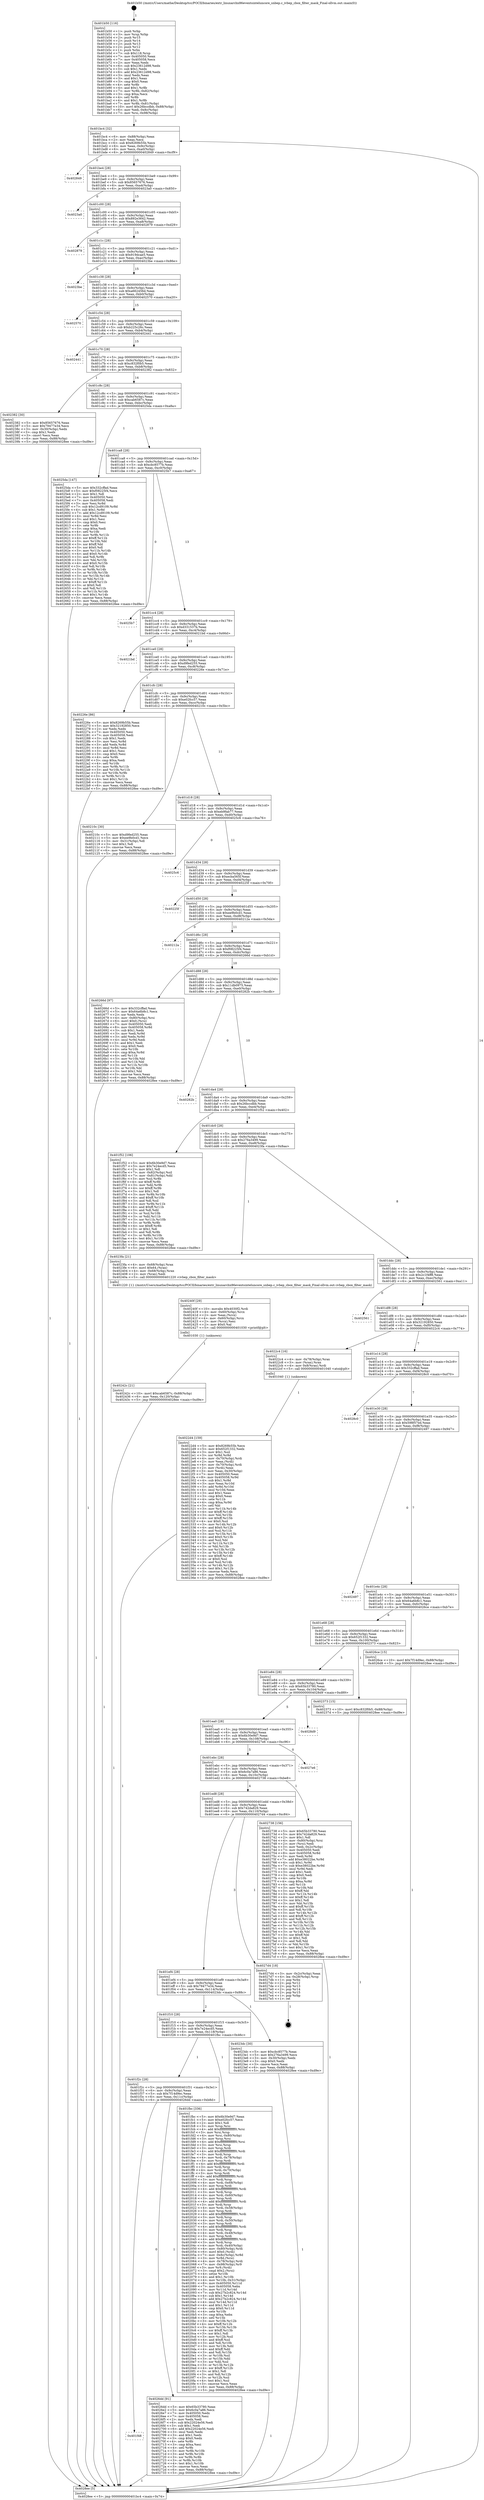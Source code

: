 digraph "0x401b50" {
  label = "0x401b50 (/mnt/c/Users/mathe/Desktop/tcc/POCII/binaries/extr_linuxarchx86eventsinteluncore_snbep.c_ivbep_cbox_filter_mask_Final-ollvm.out::main(0))"
  labelloc = "t"
  node[shape=record]

  Entry [label="",width=0.3,height=0.3,shape=circle,fillcolor=black,style=filled]
  "0x401bc4" [label="{
     0x401bc4 [32]\l
     | [instrs]\l
     &nbsp;&nbsp;0x401bc4 \<+6\>: mov -0x88(%rbp),%eax\l
     &nbsp;&nbsp;0x401bca \<+2\>: mov %eax,%ecx\l
     &nbsp;&nbsp;0x401bcc \<+6\>: sub $0x8269b55b,%ecx\l
     &nbsp;&nbsp;0x401bd2 \<+6\>: mov %eax,-0x9c(%rbp)\l
     &nbsp;&nbsp;0x401bd8 \<+6\>: mov %ecx,-0xa0(%rbp)\l
     &nbsp;&nbsp;0x401bde \<+6\>: je 0000000000402849 \<main+0xcf9\>\l
  }"]
  "0x402849" [label="{
     0x402849\l
  }", style=dashed]
  "0x401be4" [label="{
     0x401be4 [28]\l
     | [instrs]\l
     &nbsp;&nbsp;0x401be4 \<+5\>: jmp 0000000000401be9 \<main+0x99\>\l
     &nbsp;&nbsp;0x401be9 \<+6\>: mov -0x9c(%rbp),%eax\l
     &nbsp;&nbsp;0x401bef \<+5\>: sub $0x85657676,%eax\l
     &nbsp;&nbsp;0x401bf4 \<+6\>: mov %eax,-0xa4(%rbp)\l
     &nbsp;&nbsp;0x401bfa \<+6\>: je 00000000004023a0 \<main+0x850\>\l
  }"]
  Exit [label="",width=0.3,height=0.3,shape=circle,fillcolor=black,style=filled,peripheries=2]
  "0x4023a0" [label="{
     0x4023a0\l
  }", style=dashed]
  "0x401c00" [label="{
     0x401c00 [28]\l
     | [instrs]\l
     &nbsp;&nbsp;0x401c00 \<+5\>: jmp 0000000000401c05 \<main+0xb5\>\l
     &nbsp;&nbsp;0x401c05 \<+6\>: mov -0x9c(%rbp),%eax\l
     &nbsp;&nbsp;0x401c0b \<+5\>: sub $0x892e3642,%eax\l
     &nbsp;&nbsp;0x401c10 \<+6\>: mov %eax,-0xa8(%rbp)\l
     &nbsp;&nbsp;0x401c16 \<+6\>: je 0000000000402879 \<main+0xd29\>\l
  }"]
  "0x401f48" [label="{
     0x401f48\l
  }", style=dashed]
  "0x402879" [label="{
     0x402879\l
  }", style=dashed]
  "0x401c1c" [label="{
     0x401c1c [28]\l
     | [instrs]\l
     &nbsp;&nbsp;0x401c1c \<+5\>: jmp 0000000000401c21 \<main+0xd1\>\l
     &nbsp;&nbsp;0x401c21 \<+6\>: mov -0x9c(%rbp),%eax\l
     &nbsp;&nbsp;0x401c27 \<+5\>: sub $0x919dcae5,%eax\l
     &nbsp;&nbsp;0x401c2c \<+6\>: mov %eax,-0xac(%rbp)\l
     &nbsp;&nbsp;0x401c32 \<+6\>: je 00000000004023be \<main+0x86e\>\l
  }"]
  "0x4026dd" [label="{
     0x4026dd [91]\l
     | [instrs]\l
     &nbsp;&nbsp;0x4026dd \<+5\>: mov $0x65b33780,%eax\l
     &nbsp;&nbsp;0x4026e2 \<+5\>: mov $0x6c0a7a86,%ecx\l
     &nbsp;&nbsp;0x4026e7 \<+7\>: mov 0x405050,%edx\l
     &nbsp;&nbsp;0x4026ee \<+7\>: mov 0x405058,%esi\l
     &nbsp;&nbsp;0x4026f5 \<+2\>: mov %edx,%edi\l
     &nbsp;&nbsp;0x4026f7 \<+6\>: sub $0x22024e56,%edi\l
     &nbsp;&nbsp;0x4026fd \<+3\>: sub $0x1,%edi\l
     &nbsp;&nbsp;0x402700 \<+6\>: add $0x22024e56,%edi\l
     &nbsp;&nbsp;0x402706 \<+3\>: imul %edi,%edx\l
     &nbsp;&nbsp;0x402709 \<+3\>: and $0x1,%edx\l
     &nbsp;&nbsp;0x40270c \<+3\>: cmp $0x0,%edx\l
     &nbsp;&nbsp;0x40270f \<+4\>: sete %r8b\l
     &nbsp;&nbsp;0x402713 \<+3\>: cmp $0xa,%esi\l
     &nbsp;&nbsp;0x402716 \<+4\>: setl %r9b\l
     &nbsp;&nbsp;0x40271a \<+3\>: mov %r8b,%r10b\l
     &nbsp;&nbsp;0x40271d \<+3\>: and %r9b,%r10b\l
     &nbsp;&nbsp;0x402720 \<+3\>: xor %r9b,%r8b\l
     &nbsp;&nbsp;0x402723 \<+3\>: or %r8b,%r10b\l
     &nbsp;&nbsp;0x402726 \<+4\>: test $0x1,%r10b\l
     &nbsp;&nbsp;0x40272a \<+3\>: cmovne %ecx,%eax\l
     &nbsp;&nbsp;0x40272d \<+6\>: mov %eax,-0x88(%rbp)\l
     &nbsp;&nbsp;0x402733 \<+5\>: jmp 00000000004028ee \<main+0xd9e\>\l
  }"]
  "0x4023be" [label="{
     0x4023be\l
  }", style=dashed]
  "0x401c38" [label="{
     0x401c38 [28]\l
     | [instrs]\l
     &nbsp;&nbsp;0x401c38 \<+5\>: jmp 0000000000401c3d \<main+0xed\>\l
     &nbsp;&nbsp;0x401c3d \<+6\>: mov -0x9c(%rbp),%eax\l
     &nbsp;&nbsp;0x401c43 \<+5\>: sub $0xa662456d,%eax\l
     &nbsp;&nbsp;0x401c48 \<+6\>: mov %eax,-0xb0(%rbp)\l
     &nbsp;&nbsp;0x401c4e \<+6\>: je 0000000000402570 \<main+0xa20\>\l
  }"]
  "0x40242c" [label="{
     0x40242c [21]\l
     | [instrs]\l
     &nbsp;&nbsp;0x40242c \<+10\>: movl $0xcab6587c,-0x88(%rbp)\l
     &nbsp;&nbsp;0x402436 \<+6\>: mov %eax,-0x120(%rbp)\l
     &nbsp;&nbsp;0x40243c \<+5\>: jmp 00000000004028ee \<main+0xd9e\>\l
  }"]
  "0x402570" [label="{
     0x402570\l
  }", style=dashed]
  "0x401c54" [label="{
     0x401c54 [28]\l
     | [instrs]\l
     &nbsp;&nbsp;0x401c54 \<+5\>: jmp 0000000000401c59 \<main+0x109\>\l
     &nbsp;&nbsp;0x401c59 \<+6\>: mov -0x9c(%rbp),%eax\l
     &nbsp;&nbsp;0x401c5f \<+5\>: sub $0xb225c26c,%eax\l
     &nbsp;&nbsp;0x401c64 \<+6\>: mov %eax,-0xb4(%rbp)\l
     &nbsp;&nbsp;0x401c6a \<+6\>: je 0000000000402441 \<main+0x8f1\>\l
  }"]
  "0x40240f" [label="{
     0x40240f [29]\l
     | [instrs]\l
     &nbsp;&nbsp;0x40240f \<+10\>: movabs $0x4030f2,%rdi\l
     &nbsp;&nbsp;0x402419 \<+4\>: mov -0x60(%rbp),%rcx\l
     &nbsp;&nbsp;0x40241d \<+2\>: mov %eax,(%rcx)\l
     &nbsp;&nbsp;0x40241f \<+4\>: mov -0x60(%rbp),%rcx\l
     &nbsp;&nbsp;0x402423 \<+2\>: mov (%rcx),%esi\l
     &nbsp;&nbsp;0x402425 \<+2\>: mov $0x0,%al\l
     &nbsp;&nbsp;0x402427 \<+5\>: call 0000000000401030 \<printf@plt\>\l
     | [calls]\l
     &nbsp;&nbsp;0x401030 \{1\} (unknown)\l
  }"]
  "0x402441" [label="{
     0x402441\l
  }", style=dashed]
  "0x401c70" [label="{
     0x401c70 [28]\l
     | [instrs]\l
     &nbsp;&nbsp;0x401c70 \<+5\>: jmp 0000000000401c75 \<main+0x125\>\l
     &nbsp;&nbsp;0x401c75 \<+6\>: mov -0x9c(%rbp),%eax\l
     &nbsp;&nbsp;0x401c7b \<+5\>: sub $0xc832f0b5,%eax\l
     &nbsp;&nbsp;0x401c80 \<+6\>: mov %eax,-0xb8(%rbp)\l
     &nbsp;&nbsp;0x401c86 \<+6\>: je 0000000000402382 \<main+0x832\>\l
  }"]
  "0x4022d4" [label="{
     0x4022d4 [159]\l
     | [instrs]\l
     &nbsp;&nbsp;0x4022d4 \<+5\>: mov $0x8269b55b,%ecx\l
     &nbsp;&nbsp;0x4022d9 \<+5\>: mov $0x652f1332,%edx\l
     &nbsp;&nbsp;0x4022de \<+3\>: mov $0x1,%sil\l
     &nbsp;&nbsp;0x4022e1 \<+3\>: xor %r8d,%r8d\l
     &nbsp;&nbsp;0x4022e4 \<+4\>: mov -0x70(%rbp),%rdi\l
     &nbsp;&nbsp;0x4022e8 \<+2\>: mov %eax,(%rdi)\l
     &nbsp;&nbsp;0x4022ea \<+4\>: mov -0x70(%rbp),%rdi\l
     &nbsp;&nbsp;0x4022ee \<+2\>: mov (%rdi),%eax\l
     &nbsp;&nbsp;0x4022f0 \<+3\>: mov %eax,-0x30(%rbp)\l
     &nbsp;&nbsp;0x4022f3 \<+7\>: mov 0x405050,%eax\l
     &nbsp;&nbsp;0x4022fa \<+8\>: mov 0x405058,%r9d\l
     &nbsp;&nbsp;0x402302 \<+4\>: sub $0x1,%r8d\l
     &nbsp;&nbsp;0x402306 \<+3\>: mov %eax,%r10d\l
     &nbsp;&nbsp;0x402309 \<+3\>: add %r8d,%r10d\l
     &nbsp;&nbsp;0x40230c \<+4\>: imul %r10d,%eax\l
     &nbsp;&nbsp;0x402310 \<+3\>: and $0x1,%eax\l
     &nbsp;&nbsp;0x402313 \<+3\>: cmp $0x0,%eax\l
     &nbsp;&nbsp;0x402316 \<+4\>: sete %r11b\l
     &nbsp;&nbsp;0x40231a \<+4\>: cmp $0xa,%r9d\l
     &nbsp;&nbsp;0x40231e \<+3\>: setl %bl\l
     &nbsp;&nbsp;0x402321 \<+3\>: mov %r11b,%r14b\l
     &nbsp;&nbsp;0x402324 \<+4\>: xor $0xff,%r14b\l
     &nbsp;&nbsp;0x402328 \<+3\>: mov %bl,%r15b\l
     &nbsp;&nbsp;0x40232b \<+4\>: xor $0xff,%r15b\l
     &nbsp;&nbsp;0x40232f \<+4\>: xor $0x0,%sil\l
     &nbsp;&nbsp;0x402333 \<+3\>: mov %r14b,%r12b\l
     &nbsp;&nbsp;0x402336 \<+4\>: and $0x0,%r12b\l
     &nbsp;&nbsp;0x40233a \<+3\>: and %sil,%r11b\l
     &nbsp;&nbsp;0x40233d \<+3\>: mov %r15b,%r13b\l
     &nbsp;&nbsp;0x402340 \<+4\>: and $0x0,%r13b\l
     &nbsp;&nbsp;0x402344 \<+3\>: and %sil,%bl\l
     &nbsp;&nbsp;0x402347 \<+3\>: or %r11b,%r12b\l
     &nbsp;&nbsp;0x40234a \<+3\>: or %bl,%r13b\l
     &nbsp;&nbsp;0x40234d \<+3\>: xor %r13b,%r12b\l
     &nbsp;&nbsp;0x402350 \<+3\>: or %r15b,%r14b\l
     &nbsp;&nbsp;0x402353 \<+4\>: xor $0xff,%r14b\l
     &nbsp;&nbsp;0x402357 \<+4\>: or $0x0,%sil\l
     &nbsp;&nbsp;0x40235b \<+3\>: and %sil,%r14b\l
     &nbsp;&nbsp;0x40235e \<+3\>: or %r14b,%r12b\l
     &nbsp;&nbsp;0x402361 \<+4\>: test $0x1,%r12b\l
     &nbsp;&nbsp;0x402365 \<+3\>: cmovne %edx,%ecx\l
     &nbsp;&nbsp;0x402368 \<+6\>: mov %ecx,-0x88(%rbp)\l
     &nbsp;&nbsp;0x40236e \<+5\>: jmp 00000000004028ee \<main+0xd9e\>\l
  }"]
  "0x402382" [label="{
     0x402382 [30]\l
     | [instrs]\l
     &nbsp;&nbsp;0x402382 \<+5\>: mov $0x85657676,%eax\l
     &nbsp;&nbsp;0x402387 \<+5\>: mov $0x79477e34,%ecx\l
     &nbsp;&nbsp;0x40238c \<+3\>: mov -0x30(%rbp),%edx\l
     &nbsp;&nbsp;0x40238f \<+3\>: cmp $0x1,%edx\l
     &nbsp;&nbsp;0x402392 \<+3\>: cmovl %ecx,%eax\l
     &nbsp;&nbsp;0x402395 \<+6\>: mov %eax,-0x88(%rbp)\l
     &nbsp;&nbsp;0x40239b \<+5\>: jmp 00000000004028ee \<main+0xd9e\>\l
  }"]
  "0x401c8c" [label="{
     0x401c8c [28]\l
     | [instrs]\l
     &nbsp;&nbsp;0x401c8c \<+5\>: jmp 0000000000401c91 \<main+0x141\>\l
     &nbsp;&nbsp;0x401c91 \<+6\>: mov -0x9c(%rbp),%eax\l
     &nbsp;&nbsp;0x401c97 \<+5\>: sub $0xcab6587c,%eax\l
     &nbsp;&nbsp;0x401c9c \<+6\>: mov %eax,-0xbc(%rbp)\l
     &nbsp;&nbsp;0x401ca2 \<+6\>: je 00000000004025da \<main+0xa8a\>\l
  }"]
  "0x401f2c" [label="{
     0x401f2c [28]\l
     | [instrs]\l
     &nbsp;&nbsp;0x401f2c \<+5\>: jmp 0000000000401f31 \<main+0x3e1\>\l
     &nbsp;&nbsp;0x401f31 \<+6\>: mov -0x9c(%rbp),%eax\l
     &nbsp;&nbsp;0x401f37 \<+5\>: sub $0x7f14d9ec,%eax\l
     &nbsp;&nbsp;0x401f3c \<+6\>: mov %eax,-0x11c(%rbp)\l
     &nbsp;&nbsp;0x401f42 \<+6\>: je 00000000004026dd \<main+0xb8d\>\l
  }"]
  "0x4025da" [label="{
     0x4025da [147]\l
     | [instrs]\l
     &nbsp;&nbsp;0x4025da \<+5\>: mov $0x332cffad,%eax\l
     &nbsp;&nbsp;0x4025df \<+5\>: mov $0xf08225f4,%ecx\l
     &nbsp;&nbsp;0x4025e4 \<+2\>: mov $0x1,%dl\l
     &nbsp;&nbsp;0x4025e6 \<+7\>: mov 0x405050,%esi\l
     &nbsp;&nbsp;0x4025ed \<+7\>: mov 0x405058,%edi\l
     &nbsp;&nbsp;0x4025f4 \<+3\>: mov %esi,%r8d\l
     &nbsp;&nbsp;0x4025f7 \<+7\>: sub $0x12cd9109,%r8d\l
     &nbsp;&nbsp;0x4025fe \<+4\>: sub $0x1,%r8d\l
     &nbsp;&nbsp;0x402602 \<+7\>: add $0x12cd9109,%r8d\l
     &nbsp;&nbsp;0x402609 \<+4\>: imul %r8d,%esi\l
     &nbsp;&nbsp;0x40260d \<+3\>: and $0x1,%esi\l
     &nbsp;&nbsp;0x402610 \<+3\>: cmp $0x0,%esi\l
     &nbsp;&nbsp;0x402613 \<+4\>: sete %r9b\l
     &nbsp;&nbsp;0x402617 \<+3\>: cmp $0xa,%edi\l
     &nbsp;&nbsp;0x40261a \<+4\>: setl %r10b\l
     &nbsp;&nbsp;0x40261e \<+3\>: mov %r9b,%r11b\l
     &nbsp;&nbsp;0x402621 \<+4\>: xor $0xff,%r11b\l
     &nbsp;&nbsp;0x402625 \<+3\>: mov %r10b,%bl\l
     &nbsp;&nbsp;0x402628 \<+3\>: xor $0xff,%bl\l
     &nbsp;&nbsp;0x40262b \<+3\>: xor $0x0,%dl\l
     &nbsp;&nbsp;0x40262e \<+3\>: mov %r11b,%r14b\l
     &nbsp;&nbsp;0x402631 \<+4\>: and $0x0,%r14b\l
     &nbsp;&nbsp;0x402635 \<+3\>: and %dl,%r9b\l
     &nbsp;&nbsp;0x402638 \<+3\>: mov %bl,%r15b\l
     &nbsp;&nbsp;0x40263b \<+4\>: and $0x0,%r15b\l
     &nbsp;&nbsp;0x40263f \<+3\>: and %dl,%r10b\l
     &nbsp;&nbsp;0x402642 \<+3\>: or %r9b,%r14b\l
     &nbsp;&nbsp;0x402645 \<+3\>: or %r10b,%r15b\l
     &nbsp;&nbsp;0x402648 \<+3\>: xor %r15b,%r14b\l
     &nbsp;&nbsp;0x40264b \<+3\>: or %bl,%r11b\l
     &nbsp;&nbsp;0x40264e \<+4\>: xor $0xff,%r11b\l
     &nbsp;&nbsp;0x402652 \<+3\>: or $0x0,%dl\l
     &nbsp;&nbsp;0x402655 \<+3\>: and %dl,%r11b\l
     &nbsp;&nbsp;0x402658 \<+3\>: or %r11b,%r14b\l
     &nbsp;&nbsp;0x40265b \<+4\>: test $0x1,%r14b\l
     &nbsp;&nbsp;0x40265f \<+3\>: cmovne %ecx,%eax\l
     &nbsp;&nbsp;0x402662 \<+6\>: mov %eax,-0x88(%rbp)\l
     &nbsp;&nbsp;0x402668 \<+5\>: jmp 00000000004028ee \<main+0xd9e\>\l
  }"]
  "0x401ca8" [label="{
     0x401ca8 [28]\l
     | [instrs]\l
     &nbsp;&nbsp;0x401ca8 \<+5\>: jmp 0000000000401cad \<main+0x15d\>\l
     &nbsp;&nbsp;0x401cad \<+6\>: mov -0x9c(%rbp),%eax\l
     &nbsp;&nbsp;0x401cb3 \<+5\>: sub $0xcbc8577b,%eax\l
     &nbsp;&nbsp;0x401cb8 \<+6\>: mov %eax,-0xc0(%rbp)\l
     &nbsp;&nbsp;0x401cbe \<+6\>: je 00000000004025b7 \<main+0xa67\>\l
  }"]
  "0x401fbc" [label="{
     0x401fbc [336]\l
     | [instrs]\l
     &nbsp;&nbsp;0x401fbc \<+5\>: mov $0x6b30e9d7,%eax\l
     &nbsp;&nbsp;0x401fc1 \<+5\>: mov $0xe02fcc57,%ecx\l
     &nbsp;&nbsp;0x401fc6 \<+2\>: mov $0x1,%dl\l
     &nbsp;&nbsp;0x401fc8 \<+3\>: mov %rsp,%rsi\l
     &nbsp;&nbsp;0x401fcb \<+4\>: add $0xfffffffffffffff0,%rsi\l
     &nbsp;&nbsp;0x401fcf \<+3\>: mov %rsi,%rsp\l
     &nbsp;&nbsp;0x401fd2 \<+4\>: mov %rsi,-0x80(%rbp)\l
     &nbsp;&nbsp;0x401fd6 \<+3\>: mov %rsp,%rsi\l
     &nbsp;&nbsp;0x401fd9 \<+4\>: add $0xfffffffffffffff0,%rsi\l
     &nbsp;&nbsp;0x401fdd \<+3\>: mov %rsi,%rsp\l
     &nbsp;&nbsp;0x401fe0 \<+3\>: mov %rsp,%rdi\l
     &nbsp;&nbsp;0x401fe3 \<+4\>: add $0xfffffffffffffff0,%rdi\l
     &nbsp;&nbsp;0x401fe7 \<+3\>: mov %rdi,%rsp\l
     &nbsp;&nbsp;0x401fea \<+4\>: mov %rdi,-0x78(%rbp)\l
     &nbsp;&nbsp;0x401fee \<+3\>: mov %rsp,%rdi\l
     &nbsp;&nbsp;0x401ff1 \<+4\>: add $0xfffffffffffffff0,%rdi\l
     &nbsp;&nbsp;0x401ff5 \<+3\>: mov %rdi,%rsp\l
     &nbsp;&nbsp;0x401ff8 \<+4\>: mov %rdi,-0x70(%rbp)\l
     &nbsp;&nbsp;0x401ffc \<+3\>: mov %rsp,%rdi\l
     &nbsp;&nbsp;0x401fff \<+4\>: add $0xfffffffffffffff0,%rdi\l
     &nbsp;&nbsp;0x402003 \<+3\>: mov %rdi,%rsp\l
     &nbsp;&nbsp;0x402006 \<+4\>: mov %rdi,-0x68(%rbp)\l
     &nbsp;&nbsp;0x40200a \<+3\>: mov %rsp,%rdi\l
     &nbsp;&nbsp;0x40200d \<+4\>: add $0xfffffffffffffff0,%rdi\l
     &nbsp;&nbsp;0x402011 \<+3\>: mov %rdi,%rsp\l
     &nbsp;&nbsp;0x402014 \<+4\>: mov %rdi,-0x60(%rbp)\l
     &nbsp;&nbsp;0x402018 \<+3\>: mov %rsp,%rdi\l
     &nbsp;&nbsp;0x40201b \<+4\>: add $0xfffffffffffffff0,%rdi\l
     &nbsp;&nbsp;0x40201f \<+3\>: mov %rdi,%rsp\l
     &nbsp;&nbsp;0x402022 \<+4\>: mov %rdi,-0x58(%rbp)\l
     &nbsp;&nbsp;0x402026 \<+3\>: mov %rsp,%rdi\l
     &nbsp;&nbsp;0x402029 \<+4\>: add $0xfffffffffffffff0,%rdi\l
     &nbsp;&nbsp;0x40202d \<+3\>: mov %rdi,%rsp\l
     &nbsp;&nbsp;0x402030 \<+4\>: mov %rdi,-0x50(%rbp)\l
     &nbsp;&nbsp;0x402034 \<+3\>: mov %rsp,%rdi\l
     &nbsp;&nbsp;0x402037 \<+4\>: add $0xfffffffffffffff0,%rdi\l
     &nbsp;&nbsp;0x40203b \<+3\>: mov %rdi,%rsp\l
     &nbsp;&nbsp;0x40203e \<+4\>: mov %rdi,-0x48(%rbp)\l
     &nbsp;&nbsp;0x402042 \<+3\>: mov %rsp,%rdi\l
     &nbsp;&nbsp;0x402045 \<+4\>: add $0xfffffffffffffff0,%rdi\l
     &nbsp;&nbsp;0x402049 \<+3\>: mov %rdi,%rsp\l
     &nbsp;&nbsp;0x40204c \<+4\>: mov %rdi,-0x40(%rbp)\l
     &nbsp;&nbsp;0x402050 \<+4\>: mov -0x80(%rbp),%rdi\l
     &nbsp;&nbsp;0x402054 \<+6\>: movl $0x0,(%rdi)\l
     &nbsp;&nbsp;0x40205a \<+7\>: mov -0x8c(%rbp),%r8d\l
     &nbsp;&nbsp;0x402061 \<+3\>: mov %r8d,(%rsi)\l
     &nbsp;&nbsp;0x402064 \<+4\>: mov -0x78(%rbp),%rdi\l
     &nbsp;&nbsp;0x402068 \<+7\>: mov -0x98(%rbp),%r9\l
     &nbsp;&nbsp;0x40206f \<+3\>: mov %r9,(%rdi)\l
     &nbsp;&nbsp;0x402072 \<+3\>: cmpl $0x2,(%rsi)\l
     &nbsp;&nbsp;0x402075 \<+4\>: setne %r10b\l
     &nbsp;&nbsp;0x402079 \<+4\>: and $0x1,%r10b\l
     &nbsp;&nbsp;0x40207d \<+4\>: mov %r10b,-0x31(%rbp)\l
     &nbsp;&nbsp;0x402081 \<+8\>: mov 0x405050,%r11d\l
     &nbsp;&nbsp;0x402089 \<+7\>: mov 0x405058,%ebx\l
     &nbsp;&nbsp;0x402090 \<+3\>: mov %r11d,%r14d\l
     &nbsp;&nbsp;0x402093 \<+7\>: sub $0x27b2c824,%r14d\l
     &nbsp;&nbsp;0x40209a \<+4\>: sub $0x1,%r14d\l
     &nbsp;&nbsp;0x40209e \<+7\>: add $0x27b2c824,%r14d\l
     &nbsp;&nbsp;0x4020a5 \<+4\>: imul %r14d,%r11d\l
     &nbsp;&nbsp;0x4020a9 \<+4\>: and $0x1,%r11d\l
     &nbsp;&nbsp;0x4020ad \<+4\>: cmp $0x0,%r11d\l
     &nbsp;&nbsp;0x4020b1 \<+4\>: sete %r10b\l
     &nbsp;&nbsp;0x4020b5 \<+3\>: cmp $0xa,%ebx\l
     &nbsp;&nbsp;0x4020b8 \<+4\>: setl %r15b\l
     &nbsp;&nbsp;0x4020bc \<+3\>: mov %r10b,%r12b\l
     &nbsp;&nbsp;0x4020bf \<+4\>: xor $0xff,%r12b\l
     &nbsp;&nbsp;0x4020c3 \<+3\>: mov %r15b,%r13b\l
     &nbsp;&nbsp;0x4020c6 \<+4\>: xor $0xff,%r13b\l
     &nbsp;&nbsp;0x4020ca \<+3\>: xor $0x1,%dl\l
     &nbsp;&nbsp;0x4020cd \<+3\>: mov %r12b,%sil\l
     &nbsp;&nbsp;0x4020d0 \<+4\>: and $0xff,%sil\l
     &nbsp;&nbsp;0x4020d4 \<+3\>: and %dl,%r10b\l
     &nbsp;&nbsp;0x4020d7 \<+3\>: mov %r13b,%dil\l
     &nbsp;&nbsp;0x4020da \<+4\>: and $0xff,%dil\l
     &nbsp;&nbsp;0x4020de \<+3\>: and %dl,%r15b\l
     &nbsp;&nbsp;0x4020e1 \<+3\>: or %r10b,%sil\l
     &nbsp;&nbsp;0x4020e4 \<+3\>: or %r15b,%dil\l
     &nbsp;&nbsp;0x4020e7 \<+3\>: xor %dil,%sil\l
     &nbsp;&nbsp;0x4020ea \<+3\>: or %r13b,%r12b\l
     &nbsp;&nbsp;0x4020ed \<+4\>: xor $0xff,%r12b\l
     &nbsp;&nbsp;0x4020f1 \<+3\>: or $0x1,%dl\l
     &nbsp;&nbsp;0x4020f4 \<+3\>: and %dl,%r12b\l
     &nbsp;&nbsp;0x4020f7 \<+3\>: or %r12b,%sil\l
     &nbsp;&nbsp;0x4020fa \<+4\>: test $0x1,%sil\l
     &nbsp;&nbsp;0x4020fe \<+3\>: cmovne %ecx,%eax\l
     &nbsp;&nbsp;0x402101 \<+6\>: mov %eax,-0x88(%rbp)\l
     &nbsp;&nbsp;0x402107 \<+5\>: jmp 00000000004028ee \<main+0xd9e\>\l
  }"]
  "0x4025b7" [label="{
     0x4025b7\l
  }", style=dashed]
  "0x401cc4" [label="{
     0x401cc4 [28]\l
     | [instrs]\l
     &nbsp;&nbsp;0x401cc4 \<+5\>: jmp 0000000000401cc9 \<main+0x179\>\l
     &nbsp;&nbsp;0x401cc9 \<+6\>: mov -0x9c(%rbp),%eax\l
     &nbsp;&nbsp;0x401ccf \<+5\>: sub $0xd331537b,%eax\l
     &nbsp;&nbsp;0x401cd4 \<+6\>: mov %eax,-0xc4(%rbp)\l
     &nbsp;&nbsp;0x401cda \<+6\>: je 00000000004021bd \<main+0x66d\>\l
  }"]
  "0x401f10" [label="{
     0x401f10 [28]\l
     | [instrs]\l
     &nbsp;&nbsp;0x401f10 \<+5\>: jmp 0000000000401f15 \<main+0x3c5\>\l
     &nbsp;&nbsp;0x401f15 \<+6\>: mov -0x9c(%rbp),%eax\l
     &nbsp;&nbsp;0x401f1b \<+5\>: sub $0x7e24ecd5,%eax\l
     &nbsp;&nbsp;0x401f20 \<+6\>: mov %eax,-0x118(%rbp)\l
     &nbsp;&nbsp;0x401f26 \<+6\>: je 0000000000401fbc \<main+0x46c\>\l
  }"]
  "0x4021bd" [label="{
     0x4021bd\l
  }", style=dashed]
  "0x401ce0" [label="{
     0x401ce0 [28]\l
     | [instrs]\l
     &nbsp;&nbsp;0x401ce0 \<+5\>: jmp 0000000000401ce5 \<main+0x195\>\l
     &nbsp;&nbsp;0x401ce5 \<+6\>: mov -0x9c(%rbp),%eax\l
     &nbsp;&nbsp;0x401ceb \<+5\>: sub $0xd9fed255,%eax\l
     &nbsp;&nbsp;0x401cf0 \<+6\>: mov %eax,-0xc8(%rbp)\l
     &nbsp;&nbsp;0x401cf6 \<+6\>: je 000000000040226e \<main+0x71e\>\l
  }"]
  "0x4023dc" [label="{
     0x4023dc [30]\l
     | [instrs]\l
     &nbsp;&nbsp;0x4023dc \<+5\>: mov $0xcbc8577b,%eax\l
     &nbsp;&nbsp;0x4023e1 \<+5\>: mov $0x276a3499,%ecx\l
     &nbsp;&nbsp;0x4023e6 \<+3\>: mov -0x30(%rbp),%edx\l
     &nbsp;&nbsp;0x4023e9 \<+3\>: cmp $0x0,%edx\l
     &nbsp;&nbsp;0x4023ec \<+3\>: cmove %ecx,%eax\l
     &nbsp;&nbsp;0x4023ef \<+6\>: mov %eax,-0x88(%rbp)\l
     &nbsp;&nbsp;0x4023f5 \<+5\>: jmp 00000000004028ee \<main+0xd9e\>\l
  }"]
  "0x40226e" [label="{
     0x40226e [86]\l
     | [instrs]\l
     &nbsp;&nbsp;0x40226e \<+5\>: mov $0x8269b55b,%eax\l
     &nbsp;&nbsp;0x402273 \<+5\>: mov $0x32192850,%ecx\l
     &nbsp;&nbsp;0x402278 \<+2\>: xor %edx,%edx\l
     &nbsp;&nbsp;0x40227a \<+7\>: mov 0x405050,%esi\l
     &nbsp;&nbsp;0x402281 \<+7\>: mov 0x405058,%edi\l
     &nbsp;&nbsp;0x402288 \<+3\>: sub $0x1,%edx\l
     &nbsp;&nbsp;0x40228b \<+3\>: mov %esi,%r8d\l
     &nbsp;&nbsp;0x40228e \<+3\>: add %edx,%r8d\l
     &nbsp;&nbsp;0x402291 \<+4\>: imul %r8d,%esi\l
     &nbsp;&nbsp;0x402295 \<+3\>: and $0x1,%esi\l
     &nbsp;&nbsp;0x402298 \<+3\>: cmp $0x0,%esi\l
     &nbsp;&nbsp;0x40229b \<+4\>: sete %r9b\l
     &nbsp;&nbsp;0x40229f \<+3\>: cmp $0xa,%edi\l
     &nbsp;&nbsp;0x4022a2 \<+4\>: setl %r10b\l
     &nbsp;&nbsp;0x4022a6 \<+3\>: mov %r9b,%r11b\l
     &nbsp;&nbsp;0x4022a9 \<+3\>: and %r10b,%r11b\l
     &nbsp;&nbsp;0x4022ac \<+3\>: xor %r10b,%r9b\l
     &nbsp;&nbsp;0x4022af \<+3\>: or %r9b,%r11b\l
     &nbsp;&nbsp;0x4022b2 \<+4\>: test $0x1,%r11b\l
     &nbsp;&nbsp;0x4022b6 \<+3\>: cmovne %ecx,%eax\l
     &nbsp;&nbsp;0x4022b9 \<+6\>: mov %eax,-0x88(%rbp)\l
     &nbsp;&nbsp;0x4022bf \<+5\>: jmp 00000000004028ee \<main+0xd9e\>\l
  }"]
  "0x401cfc" [label="{
     0x401cfc [28]\l
     | [instrs]\l
     &nbsp;&nbsp;0x401cfc \<+5\>: jmp 0000000000401d01 \<main+0x1b1\>\l
     &nbsp;&nbsp;0x401d01 \<+6\>: mov -0x9c(%rbp),%eax\l
     &nbsp;&nbsp;0x401d07 \<+5\>: sub $0xe02fcc57,%eax\l
     &nbsp;&nbsp;0x401d0c \<+6\>: mov %eax,-0xcc(%rbp)\l
     &nbsp;&nbsp;0x401d12 \<+6\>: je 000000000040210c \<main+0x5bc\>\l
  }"]
  "0x401ef4" [label="{
     0x401ef4 [28]\l
     | [instrs]\l
     &nbsp;&nbsp;0x401ef4 \<+5\>: jmp 0000000000401ef9 \<main+0x3a9\>\l
     &nbsp;&nbsp;0x401ef9 \<+6\>: mov -0x9c(%rbp),%eax\l
     &nbsp;&nbsp;0x401eff \<+5\>: sub $0x79477e34,%eax\l
     &nbsp;&nbsp;0x401f04 \<+6\>: mov %eax,-0x114(%rbp)\l
     &nbsp;&nbsp;0x401f0a \<+6\>: je 00000000004023dc \<main+0x88c\>\l
  }"]
  "0x40210c" [label="{
     0x40210c [30]\l
     | [instrs]\l
     &nbsp;&nbsp;0x40210c \<+5\>: mov $0xd9fed255,%eax\l
     &nbsp;&nbsp;0x402111 \<+5\>: mov $0xee9b0cd1,%ecx\l
     &nbsp;&nbsp;0x402116 \<+3\>: mov -0x31(%rbp),%dl\l
     &nbsp;&nbsp;0x402119 \<+3\>: test $0x1,%dl\l
     &nbsp;&nbsp;0x40211c \<+3\>: cmovne %ecx,%eax\l
     &nbsp;&nbsp;0x40211f \<+6\>: mov %eax,-0x88(%rbp)\l
     &nbsp;&nbsp;0x402125 \<+5\>: jmp 00000000004028ee \<main+0xd9e\>\l
  }"]
  "0x401d18" [label="{
     0x401d18 [28]\l
     | [instrs]\l
     &nbsp;&nbsp;0x401d18 \<+5\>: jmp 0000000000401d1d \<main+0x1cd\>\l
     &nbsp;&nbsp;0x401d1d \<+6\>: mov -0x9c(%rbp),%eax\l
     &nbsp;&nbsp;0x401d23 \<+5\>: sub $0xeb9fab77,%eax\l
     &nbsp;&nbsp;0x401d28 \<+6\>: mov %eax,-0xd0(%rbp)\l
     &nbsp;&nbsp;0x401d2e \<+6\>: je 00000000004025c6 \<main+0xa76\>\l
  }"]
  "0x4027d4" [label="{
     0x4027d4 [18]\l
     | [instrs]\l
     &nbsp;&nbsp;0x4027d4 \<+3\>: mov -0x2c(%rbp),%eax\l
     &nbsp;&nbsp;0x4027d7 \<+4\>: lea -0x28(%rbp),%rsp\l
     &nbsp;&nbsp;0x4027db \<+1\>: pop %rbx\l
     &nbsp;&nbsp;0x4027dc \<+2\>: pop %r12\l
     &nbsp;&nbsp;0x4027de \<+2\>: pop %r13\l
     &nbsp;&nbsp;0x4027e0 \<+2\>: pop %r14\l
     &nbsp;&nbsp;0x4027e2 \<+2\>: pop %r15\l
     &nbsp;&nbsp;0x4027e4 \<+1\>: pop %rbp\l
     &nbsp;&nbsp;0x4027e5 \<+1\>: ret\l
  }"]
  "0x4025c6" [label="{
     0x4025c6\l
  }", style=dashed]
  "0x401d34" [label="{
     0x401d34 [28]\l
     | [instrs]\l
     &nbsp;&nbsp;0x401d34 \<+5\>: jmp 0000000000401d39 \<main+0x1e9\>\l
     &nbsp;&nbsp;0x401d39 \<+6\>: mov -0x9c(%rbp),%eax\l
     &nbsp;&nbsp;0x401d3f \<+5\>: sub $0xecba565f,%eax\l
     &nbsp;&nbsp;0x401d44 \<+6\>: mov %eax,-0xd4(%rbp)\l
     &nbsp;&nbsp;0x401d4a \<+6\>: je 000000000040225f \<main+0x70f\>\l
  }"]
  "0x401ed8" [label="{
     0x401ed8 [28]\l
     | [instrs]\l
     &nbsp;&nbsp;0x401ed8 \<+5\>: jmp 0000000000401edd \<main+0x38d\>\l
     &nbsp;&nbsp;0x401edd \<+6\>: mov -0x9c(%rbp),%eax\l
     &nbsp;&nbsp;0x401ee3 \<+5\>: sub $0x742da829,%eax\l
     &nbsp;&nbsp;0x401ee8 \<+6\>: mov %eax,-0x110(%rbp)\l
     &nbsp;&nbsp;0x401eee \<+6\>: je 00000000004027d4 \<main+0xc84\>\l
  }"]
  "0x40225f" [label="{
     0x40225f\l
  }", style=dashed]
  "0x401d50" [label="{
     0x401d50 [28]\l
     | [instrs]\l
     &nbsp;&nbsp;0x401d50 \<+5\>: jmp 0000000000401d55 \<main+0x205\>\l
     &nbsp;&nbsp;0x401d55 \<+6\>: mov -0x9c(%rbp),%eax\l
     &nbsp;&nbsp;0x401d5b \<+5\>: sub $0xee9b0cd1,%eax\l
     &nbsp;&nbsp;0x401d60 \<+6\>: mov %eax,-0xd8(%rbp)\l
     &nbsp;&nbsp;0x401d66 \<+6\>: je 000000000040212a \<main+0x5da\>\l
  }"]
  "0x402738" [label="{
     0x402738 [156]\l
     | [instrs]\l
     &nbsp;&nbsp;0x402738 \<+5\>: mov $0x65b33780,%eax\l
     &nbsp;&nbsp;0x40273d \<+5\>: mov $0x742da829,%ecx\l
     &nbsp;&nbsp;0x402742 \<+2\>: mov $0x1,%dl\l
     &nbsp;&nbsp;0x402744 \<+4\>: mov -0x80(%rbp),%rsi\l
     &nbsp;&nbsp;0x402748 \<+2\>: mov (%rsi),%edi\l
     &nbsp;&nbsp;0x40274a \<+3\>: mov %edi,-0x2c(%rbp)\l
     &nbsp;&nbsp;0x40274d \<+7\>: mov 0x405050,%edi\l
     &nbsp;&nbsp;0x402754 \<+8\>: mov 0x405058,%r8d\l
     &nbsp;&nbsp;0x40275c \<+3\>: mov %edi,%r9d\l
     &nbsp;&nbsp;0x40275f \<+7\>: add $0xe38022be,%r9d\l
     &nbsp;&nbsp;0x402766 \<+4\>: sub $0x1,%r9d\l
     &nbsp;&nbsp;0x40276a \<+7\>: sub $0xe38022be,%r9d\l
     &nbsp;&nbsp;0x402771 \<+4\>: imul %r9d,%edi\l
     &nbsp;&nbsp;0x402775 \<+3\>: and $0x1,%edi\l
     &nbsp;&nbsp;0x402778 \<+3\>: cmp $0x0,%edi\l
     &nbsp;&nbsp;0x40277b \<+4\>: sete %r10b\l
     &nbsp;&nbsp;0x40277f \<+4\>: cmp $0xa,%r8d\l
     &nbsp;&nbsp;0x402783 \<+4\>: setl %r11b\l
     &nbsp;&nbsp;0x402787 \<+3\>: mov %r10b,%bl\l
     &nbsp;&nbsp;0x40278a \<+3\>: xor $0xff,%bl\l
     &nbsp;&nbsp;0x40278d \<+3\>: mov %r11b,%r14b\l
     &nbsp;&nbsp;0x402790 \<+4\>: xor $0xff,%r14b\l
     &nbsp;&nbsp;0x402794 \<+3\>: xor $0x1,%dl\l
     &nbsp;&nbsp;0x402797 \<+3\>: mov %bl,%r15b\l
     &nbsp;&nbsp;0x40279a \<+4\>: and $0xff,%r15b\l
     &nbsp;&nbsp;0x40279e \<+3\>: and %dl,%r10b\l
     &nbsp;&nbsp;0x4027a1 \<+3\>: mov %r14b,%r12b\l
     &nbsp;&nbsp;0x4027a4 \<+4\>: and $0xff,%r12b\l
     &nbsp;&nbsp;0x4027a8 \<+3\>: and %dl,%r11b\l
     &nbsp;&nbsp;0x4027ab \<+3\>: or %r10b,%r15b\l
     &nbsp;&nbsp;0x4027ae \<+3\>: or %r11b,%r12b\l
     &nbsp;&nbsp;0x4027b1 \<+3\>: xor %r12b,%r15b\l
     &nbsp;&nbsp;0x4027b4 \<+3\>: or %r14b,%bl\l
     &nbsp;&nbsp;0x4027b7 \<+3\>: xor $0xff,%bl\l
     &nbsp;&nbsp;0x4027ba \<+3\>: or $0x1,%dl\l
     &nbsp;&nbsp;0x4027bd \<+2\>: and %dl,%bl\l
     &nbsp;&nbsp;0x4027bf \<+3\>: or %bl,%r15b\l
     &nbsp;&nbsp;0x4027c2 \<+4\>: test $0x1,%r15b\l
     &nbsp;&nbsp;0x4027c6 \<+3\>: cmovne %ecx,%eax\l
     &nbsp;&nbsp;0x4027c9 \<+6\>: mov %eax,-0x88(%rbp)\l
     &nbsp;&nbsp;0x4027cf \<+5\>: jmp 00000000004028ee \<main+0xd9e\>\l
  }"]
  "0x40212a" [label="{
     0x40212a\l
  }", style=dashed]
  "0x401d6c" [label="{
     0x401d6c [28]\l
     | [instrs]\l
     &nbsp;&nbsp;0x401d6c \<+5\>: jmp 0000000000401d71 \<main+0x221\>\l
     &nbsp;&nbsp;0x401d71 \<+6\>: mov -0x9c(%rbp),%eax\l
     &nbsp;&nbsp;0x401d77 \<+5\>: sub $0xf08225f4,%eax\l
     &nbsp;&nbsp;0x401d7c \<+6\>: mov %eax,-0xdc(%rbp)\l
     &nbsp;&nbsp;0x401d82 \<+6\>: je 000000000040266d \<main+0xb1d\>\l
  }"]
  "0x401ebc" [label="{
     0x401ebc [28]\l
     | [instrs]\l
     &nbsp;&nbsp;0x401ebc \<+5\>: jmp 0000000000401ec1 \<main+0x371\>\l
     &nbsp;&nbsp;0x401ec1 \<+6\>: mov -0x9c(%rbp),%eax\l
     &nbsp;&nbsp;0x401ec7 \<+5\>: sub $0x6c0a7a86,%eax\l
     &nbsp;&nbsp;0x401ecc \<+6\>: mov %eax,-0x10c(%rbp)\l
     &nbsp;&nbsp;0x401ed2 \<+6\>: je 0000000000402738 \<main+0xbe8\>\l
  }"]
  "0x40266d" [label="{
     0x40266d [97]\l
     | [instrs]\l
     &nbsp;&nbsp;0x40266d \<+5\>: mov $0x332cffad,%eax\l
     &nbsp;&nbsp;0x402672 \<+5\>: mov $0x64a6b8c1,%ecx\l
     &nbsp;&nbsp;0x402677 \<+2\>: xor %edx,%edx\l
     &nbsp;&nbsp;0x402679 \<+4\>: mov -0x80(%rbp),%rsi\l
     &nbsp;&nbsp;0x40267d \<+6\>: movl $0x0,(%rsi)\l
     &nbsp;&nbsp;0x402683 \<+7\>: mov 0x405050,%edi\l
     &nbsp;&nbsp;0x40268a \<+8\>: mov 0x405058,%r8d\l
     &nbsp;&nbsp;0x402692 \<+3\>: sub $0x1,%edx\l
     &nbsp;&nbsp;0x402695 \<+3\>: mov %edi,%r9d\l
     &nbsp;&nbsp;0x402698 \<+3\>: add %edx,%r9d\l
     &nbsp;&nbsp;0x40269b \<+4\>: imul %r9d,%edi\l
     &nbsp;&nbsp;0x40269f \<+3\>: and $0x1,%edi\l
     &nbsp;&nbsp;0x4026a2 \<+3\>: cmp $0x0,%edi\l
     &nbsp;&nbsp;0x4026a5 \<+4\>: sete %r10b\l
     &nbsp;&nbsp;0x4026a9 \<+4\>: cmp $0xa,%r8d\l
     &nbsp;&nbsp;0x4026ad \<+4\>: setl %r11b\l
     &nbsp;&nbsp;0x4026b1 \<+3\>: mov %r10b,%bl\l
     &nbsp;&nbsp;0x4026b4 \<+3\>: and %r11b,%bl\l
     &nbsp;&nbsp;0x4026b7 \<+3\>: xor %r11b,%r10b\l
     &nbsp;&nbsp;0x4026ba \<+3\>: or %r10b,%bl\l
     &nbsp;&nbsp;0x4026bd \<+3\>: test $0x1,%bl\l
     &nbsp;&nbsp;0x4026c0 \<+3\>: cmovne %ecx,%eax\l
     &nbsp;&nbsp;0x4026c3 \<+6\>: mov %eax,-0x88(%rbp)\l
     &nbsp;&nbsp;0x4026c9 \<+5\>: jmp 00000000004028ee \<main+0xd9e\>\l
  }"]
  "0x401d88" [label="{
     0x401d88 [28]\l
     | [instrs]\l
     &nbsp;&nbsp;0x401d88 \<+5\>: jmp 0000000000401d8d \<main+0x23d\>\l
     &nbsp;&nbsp;0x401d8d \<+6\>: mov -0x9c(%rbp),%eax\l
     &nbsp;&nbsp;0x401d93 \<+5\>: sub $0x11db0975,%eax\l
     &nbsp;&nbsp;0x401d98 \<+6\>: mov %eax,-0xe0(%rbp)\l
     &nbsp;&nbsp;0x401d9e \<+6\>: je 000000000040282b \<main+0xcdb\>\l
  }"]
  "0x4027e6" [label="{
     0x4027e6\l
  }", style=dashed]
  "0x40282b" [label="{
     0x40282b\l
  }", style=dashed]
  "0x401da4" [label="{
     0x401da4 [28]\l
     | [instrs]\l
     &nbsp;&nbsp;0x401da4 \<+5\>: jmp 0000000000401da9 \<main+0x259\>\l
     &nbsp;&nbsp;0x401da9 \<+6\>: mov -0x9c(%rbp),%eax\l
     &nbsp;&nbsp;0x401daf \<+5\>: sub $0x26bccdbb,%eax\l
     &nbsp;&nbsp;0x401db4 \<+6\>: mov %eax,-0xe4(%rbp)\l
     &nbsp;&nbsp;0x401dba \<+6\>: je 0000000000401f52 \<main+0x402\>\l
  }"]
  "0x401ea0" [label="{
     0x401ea0 [28]\l
     | [instrs]\l
     &nbsp;&nbsp;0x401ea0 \<+5\>: jmp 0000000000401ea5 \<main+0x355\>\l
     &nbsp;&nbsp;0x401ea5 \<+6\>: mov -0x9c(%rbp),%eax\l
     &nbsp;&nbsp;0x401eab \<+5\>: sub $0x6b30e9d7,%eax\l
     &nbsp;&nbsp;0x401eb0 \<+6\>: mov %eax,-0x108(%rbp)\l
     &nbsp;&nbsp;0x401eb6 \<+6\>: je 00000000004027e6 \<main+0xc96\>\l
  }"]
  "0x401f52" [label="{
     0x401f52 [106]\l
     | [instrs]\l
     &nbsp;&nbsp;0x401f52 \<+5\>: mov $0x6b30e9d7,%eax\l
     &nbsp;&nbsp;0x401f57 \<+5\>: mov $0x7e24ecd5,%ecx\l
     &nbsp;&nbsp;0x401f5c \<+2\>: mov $0x1,%dl\l
     &nbsp;&nbsp;0x401f5e \<+7\>: mov -0x82(%rbp),%sil\l
     &nbsp;&nbsp;0x401f65 \<+7\>: mov -0x81(%rbp),%dil\l
     &nbsp;&nbsp;0x401f6c \<+3\>: mov %sil,%r8b\l
     &nbsp;&nbsp;0x401f6f \<+4\>: xor $0xff,%r8b\l
     &nbsp;&nbsp;0x401f73 \<+3\>: mov %dil,%r9b\l
     &nbsp;&nbsp;0x401f76 \<+4\>: xor $0xff,%r9b\l
     &nbsp;&nbsp;0x401f7a \<+3\>: xor $0x1,%dl\l
     &nbsp;&nbsp;0x401f7d \<+3\>: mov %r8b,%r10b\l
     &nbsp;&nbsp;0x401f80 \<+4\>: and $0xff,%r10b\l
     &nbsp;&nbsp;0x401f84 \<+3\>: and %dl,%sil\l
     &nbsp;&nbsp;0x401f87 \<+3\>: mov %r9b,%r11b\l
     &nbsp;&nbsp;0x401f8a \<+4\>: and $0xff,%r11b\l
     &nbsp;&nbsp;0x401f8e \<+3\>: and %dl,%dil\l
     &nbsp;&nbsp;0x401f91 \<+3\>: or %sil,%r10b\l
     &nbsp;&nbsp;0x401f94 \<+3\>: or %dil,%r11b\l
     &nbsp;&nbsp;0x401f97 \<+3\>: xor %r11b,%r10b\l
     &nbsp;&nbsp;0x401f9a \<+3\>: or %r9b,%r8b\l
     &nbsp;&nbsp;0x401f9d \<+4\>: xor $0xff,%r8b\l
     &nbsp;&nbsp;0x401fa1 \<+3\>: or $0x1,%dl\l
     &nbsp;&nbsp;0x401fa4 \<+3\>: and %dl,%r8b\l
     &nbsp;&nbsp;0x401fa7 \<+3\>: or %r8b,%r10b\l
     &nbsp;&nbsp;0x401faa \<+4\>: test $0x1,%r10b\l
     &nbsp;&nbsp;0x401fae \<+3\>: cmovne %ecx,%eax\l
     &nbsp;&nbsp;0x401fb1 \<+6\>: mov %eax,-0x88(%rbp)\l
     &nbsp;&nbsp;0x401fb7 \<+5\>: jmp 00000000004028ee \<main+0xd9e\>\l
  }"]
  "0x401dc0" [label="{
     0x401dc0 [28]\l
     | [instrs]\l
     &nbsp;&nbsp;0x401dc0 \<+5\>: jmp 0000000000401dc5 \<main+0x275\>\l
     &nbsp;&nbsp;0x401dc5 \<+6\>: mov -0x9c(%rbp),%eax\l
     &nbsp;&nbsp;0x401dcb \<+5\>: sub $0x276a3499,%eax\l
     &nbsp;&nbsp;0x401dd0 \<+6\>: mov %eax,-0xe8(%rbp)\l
     &nbsp;&nbsp;0x401dd6 \<+6\>: je 00000000004023fa \<main+0x8aa\>\l
  }"]
  "0x4028ee" [label="{
     0x4028ee [5]\l
     | [instrs]\l
     &nbsp;&nbsp;0x4028ee \<+5\>: jmp 0000000000401bc4 \<main+0x74\>\l
  }"]
  "0x401b50" [label="{
     0x401b50 [116]\l
     | [instrs]\l
     &nbsp;&nbsp;0x401b50 \<+1\>: push %rbp\l
     &nbsp;&nbsp;0x401b51 \<+3\>: mov %rsp,%rbp\l
     &nbsp;&nbsp;0x401b54 \<+2\>: push %r15\l
     &nbsp;&nbsp;0x401b56 \<+2\>: push %r14\l
     &nbsp;&nbsp;0x401b58 \<+2\>: push %r13\l
     &nbsp;&nbsp;0x401b5a \<+2\>: push %r12\l
     &nbsp;&nbsp;0x401b5c \<+1\>: push %rbx\l
     &nbsp;&nbsp;0x401b5d \<+7\>: sub $0x118,%rsp\l
     &nbsp;&nbsp;0x401b64 \<+7\>: mov 0x405050,%eax\l
     &nbsp;&nbsp;0x401b6b \<+7\>: mov 0x405058,%ecx\l
     &nbsp;&nbsp;0x401b72 \<+2\>: mov %eax,%edx\l
     &nbsp;&nbsp;0x401b74 \<+6\>: sub $0x23612d98,%edx\l
     &nbsp;&nbsp;0x401b7a \<+3\>: sub $0x1,%edx\l
     &nbsp;&nbsp;0x401b7d \<+6\>: add $0x23612d98,%edx\l
     &nbsp;&nbsp;0x401b83 \<+3\>: imul %edx,%eax\l
     &nbsp;&nbsp;0x401b86 \<+3\>: and $0x1,%eax\l
     &nbsp;&nbsp;0x401b89 \<+3\>: cmp $0x0,%eax\l
     &nbsp;&nbsp;0x401b8c \<+4\>: sete %r8b\l
     &nbsp;&nbsp;0x401b90 \<+4\>: and $0x1,%r8b\l
     &nbsp;&nbsp;0x401b94 \<+7\>: mov %r8b,-0x82(%rbp)\l
     &nbsp;&nbsp;0x401b9b \<+3\>: cmp $0xa,%ecx\l
     &nbsp;&nbsp;0x401b9e \<+4\>: setl %r8b\l
     &nbsp;&nbsp;0x401ba2 \<+4\>: and $0x1,%r8b\l
     &nbsp;&nbsp;0x401ba6 \<+7\>: mov %r8b,-0x81(%rbp)\l
     &nbsp;&nbsp;0x401bad \<+10\>: movl $0x26bccdbb,-0x88(%rbp)\l
     &nbsp;&nbsp;0x401bb7 \<+6\>: mov %edi,-0x8c(%rbp)\l
     &nbsp;&nbsp;0x401bbd \<+7\>: mov %rsi,-0x98(%rbp)\l
  }"]
  "0x4028d9" [label="{
     0x4028d9\l
  }", style=dashed]
  "0x4023fa" [label="{
     0x4023fa [21]\l
     | [instrs]\l
     &nbsp;&nbsp;0x4023fa \<+4\>: mov -0x68(%rbp),%rax\l
     &nbsp;&nbsp;0x4023fe \<+6\>: movl $0x64,(%rax)\l
     &nbsp;&nbsp;0x402404 \<+4\>: mov -0x68(%rbp),%rax\l
     &nbsp;&nbsp;0x402408 \<+2\>: mov (%rax),%edi\l
     &nbsp;&nbsp;0x40240a \<+5\>: call 0000000000401220 \<ivbep_cbox_filter_mask\>\l
     | [calls]\l
     &nbsp;&nbsp;0x401220 \{1\} (/mnt/c/Users/mathe/Desktop/tcc/POCII/binaries/extr_linuxarchx86eventsinteluncore_snbep.c_ivbep_cbox_filter_mask_Final-ollvm.out::ivbep_cbox_filter_mask)\l
  }"]
  "0x401ddc" [label="{
     0x401ddc [28]\l
     | [instrs]\l
     &nbsp;&nbsp;0x401ddc \<+5\>: jmp 0000000000401de1 \<main+0x291\>\l
     &nbsp;&nbsp;0x401de1 \<+6\>: mov -0x9c(%rbp),%eax\l
     &nbsp;&nbsp;0x401de7 \<+5\>: sub $0x2c1f4ff8,%eax\l
     &nbsp;&nbsp;0x401dec \<+6\>: mov %eax,-0xec(%rbp)\l
     &nbsp;&nbsp;0x401df2 \<+6\>: je 0000000000402561 \<main+0xa11\>\l
  }"]
  "0x401e84" [label="{
     0x401e84 [28]\l
     | [instrs]\l
     &nbsp;&nbsp;0x401e84 \<+5\>: jmp 0000000000401e89 \<main+0x339\>\l
     &nbsp;&nbsp;0x401e89 \<+6\>: mov -0x9c(%rbp),%eax\l
     &nbsp;&nbsp;0x401e8f \<+5\>: sub $0x65b33780,%eax\l
     &nbsp;&nbsp;0x401e94 \<+6\>: mov %eax,-0x104(%rbp)\l
     &nbsp;&nbsp;0x401e9a \<+6\>: je 00000000004028d9 \<main+0xd89\>\l
  }"]
  "0x402561" [label="{
     0x402561\l
  }", style=dashed]
  "0x401df8" [label="{
     0x401df8 [28]\l
     | [instrs]\l
     &nbsp;&nbsp;0x401df8 \<+5\>: jmp 0000000000401dfd \<main+0x2ad\>\l
     &nbsp;&nbsp;0x401dfd \<+6\>: mov -0x9c(%rbp),%eax\l
     &nbsp;&nbsp;0x401e03 \<+5\>: sub $0x32192850,%eax\l
     &nbsp;&nbsp;0x401e08 \<+6\>: mov %eax,-0xf0(%rbp)\l
     &nbsp;&nbsp;0x401e0e \<+6\>: je 00000000004022c4 \<main+0x774\>\l
  }"]
  "0x402373" [label="{
     0x402373 [15]\l
     | [instrs]\l
     &nbsp;&nbsp;0x402373 \<+10\>: movl $0xc832f0b5,-0x88(%rbp)\l
     &nbsp;&nbsp;0x40237d \<+5\>: jmp 00000000004028ee \<main+0xd9e\>\l
  }"]
  "0x4022c4" [label="{
     0x4022c4 [16]\l
     | [instrs]\l
     &nbsp;&nbsp;0x4022c4 \<+4\>: mov -0x78(%rbp),%rax\l
     &nbsp;&nbsp;0x4022c8 \<+3\>: mov (%rax),%rax\l
     &nbsp;&nbsp;0x4022cb \<+4\>: mov 0x8(%rax),%rdi\l
     &nbsp;&nbsp;0x4022cf \<+5\>: call 0000000000401040 \<atoi@plt\>\l
     | [calls]\l
     &nbsp;&nbsp;0x401040 \{1\} (unknown)\l
  }"]
  "0x401e14" [label="{
     0x401e14 [28]\l
     | [instrs]\l
     &nbsp;&nbsp;0x401e14 \<+5\>: jmp 0000000000401e19 \<main+0x2c9\>\l
     &nbsp;&nbsp;0x401e19 \<+6\>: mov -0x9c(%rbp),%eax\l
     &nbsp;&nbsp;0x401e1f \<+5\>: sub $0x332cffad,%eax\l
     &nbsp;&nbsp;0x401e24 \<+6\>: mov %eax,-0xf4(%rbp)\l
     &nbsp;&nbsp;0x401e2a \<+6\>: je 00000000004028c0 \<main+0xd70\>\l
  }"]
  "0x401e68" [label="{
     0x401e68 [28]\l
     | [instrs]\l
     &nbsp;&nbsp;0x401e68 \<+5\>: jmp 0000000000401e6d \<main+0x31d\>\l
     &nbsp;&nbsp;0x401e6d \<+6\>: mov -0x9c(%rbp),%eax\l
     &nbsp;&nbsp;0x401e73 \<+5\>: sub $0x652f1332,%eax\l
     &nbsp;&nbsp;0x401e78 \<+6\>: mov %eax,-0x100(%rbp)\l
     &nbsp;&nbsp;0x401e7e \<+6\>: je 0000000000402373 \<main+0x823\>\l
  }"]
  "0x4028c0" [label="{
     0x4028c0\l
  }", style=dashed]
  "0x401e30" [label="{
     0x401e30 [28]\l
     | [instrs]\l
     &nbsp;&nbsp;0x401e30 \<+5\>: jmp 0000000000401e35 \<main+0x2e5\>\l
     &nbsp;&nbsp;0x401e35 \<+6\>: mov -0x9c(%rbp),%eax\l
     &nbsp;&nbsp;0x401e3b \<+5\>: sub $0x598f57ed,%eax\l
     &nbsp;&nbsp;0x401e40 \<+6\>: mov %eax,-0xf8(%rbp)\l
     &nbsp;&nbsp;0x401e46 \<+6\>: je 0000000000402497 \<main+0x947\>\l
  }"]
  "0x4026ce" [label="{
     0x4026ce [15]\l
     | [instrs]\l
     &nbsp;&nbsp;0x4026ce \<+10\>: movl $0x7f14d9ec,-0x88(%rbp)\l
     &nbsp;&nbsp;0x4026d8 \<+5\>: jmp 00000000004028ee \<main+0xd9e\>\l
  }"]
  "0x402497" [label="{
     0x402497\l
  }", style=dashed]
  "0x401e4c" [label="{
     0x401e4c [28]\l
     | [instrs]\l
     &nbsp;&nbsp;0x401e4c \<+5\>: jmp 0000000000401e51 \<main+0x301\>\l
     &nbsp;&nbsp;0x401e51 \<+6\>: mov -0x9c(%rbp),%eax\l
     &nbsp;&nbsp;0x401e57 \<+5\>: sub $0x64a6b8c1,%eax\l
     &nbsp;&nbsp;0x401e5c \<+6\>: mov %eax,-0xfc(%rbp)\l
     &nbsp;&nbsp;0x401e62 \<+6\>: je 00000000004026ce \<main+0xb7e\>\l
  }"]
  Entry -> "0x401b50" [label=" 1"]
  "0x401bc4" -> "0x402849" [label=" 0"]
  "0x401bc4" -> "0x401be4" [label=" 15"]
  "0x4027d4" -> Exit [label=" 1"]
  "0x401be4" -> "0x4023a0" [label=" 0"]
  "0x401be4" -> "0x401c00" [label=" 15"]
  "0x402738" -> "0x4028ee" [label=" 1"]
  "0x401c00" -> "0x402879" [label=" 0"]
  "0x401c00" -> "0x401c1c" [label=" 15"]
  "0x4026dd" -> "0x4028ee" [label=" 1"]
  "0x401c1c" -> "0x4023be" [label=" 0"]
  "0x401c1c" -> "0x401c38" [label=" 15"]
  "0x401f2c" -> "0x401f48" [label=" 0"]
  "0x401c38" -> "0x402570" [label=" 0"]
  "0x401c38" -> "0x401c54" [label=" 15"]
  "0x401f2c" -> "0x4026dd" [label=" 1"]
  "0x401c54" -> "0x402441" [label=" 0"]
  "0x401c54" -> "0x401c70" [label=" 15"]
  "0x4026ce" -> "0x4028ee" [label=" 1"]
  "0x401c70" -> "0x402382" [label=" 1"]
  "0x401c70" -> "0x401c8c" [label=" 14"]
  "0x40266d" -> "0x4028ee" [label=" 1"]
  "0x401c8c" -> "0x4025da" [label=" 1"]
  "0x401c8c" -> "0x401ca8" [label=" 13"]
  "0x40242c" -> "0x4028ee" [label=" 1"]
  "0x401ca8" -> "0x4025b7" [label=" 0"]
  "0x401ca8" -> "0x401cc4" [label=" 13"]
  "0x40240f" -> "0x40242c" [label=" 1"]
  "0x401cc4" -> "0x4021bd" [label=" 0"]
  "0x401cc4" -> "0x401ce0" [label=" 13"]
  "0x4023dc" -> "0x4028ee" [label=" 1"]
  "0x401ce0" -> "0x40226e" [label=" 1"]
  "0x401ce0" -> "0x401cfc" [label=" 12"]
  "0x402382" -> "0x4028ee" [label=" 1"]
  "0x401cfc" -> "0x40210c" [label=" 1"]
  "0x401cfc" -> "0x401d18" [label=" 11"]
  "0x4022d4" -> "0x4028ee" [label=" 1"]
  "0x401d18" -> "0x4025c6" [label=" 0"]
  "0x401d18" -> "0x401d34" [label=" 11"]
  "0x4022c4" -> "0x4022d4" [label=" 1"]
  "0x401d34" -> "0x40225f" [label=" 0"]
  "0x401d34" -> "0x401d50" [label=" 11"]
  "0x40210c" -> "0x4028ee" [label=" 1"]
  "0x401d50" -> "0x40212a" [label=" 0"]
  "0x401d50" -> "0x401d6c" [label=" 11"]
  "0x401fbc" -> "0x4028ee" [label=" 1"]
  "0x401d6c" -> "0x40266d" [label=" 1"]
  "0x401d6c" -> "0x401d88" [label=" 10"]
  "0x401f10" -> "0x401f2c" [label=" 1"]
  "0x401d88" -> "0x40282b" [label=" 0"]
  "0x401d88" -> "0x401da4" [label=" 10"]
  "0x401f10" -> "0x401fbc" [label=" 1"]
  "0x401da4" -> "0x401f52" [label=" 1"]
  "0x401da4" -> "0x401dc0" [label=" 9"]
  "0x401f52" -> "0x4028ee" [label=" 1"]
  "0x401b50" -> "0x401bc4" [label=" 1"]
  "0x4028ee" -> "0x401bc4" [label=" 14"]
  "0x401ef4" -> "0x401f10" [label=" 2"]
  "0x401dc0" -> "0x4023fa" [label=" 1"]
  "0x401dc0" -> "0x401ddc" [label=" 8"]
  "0x401ef4" -> "0x4023dc" [label=" 1"]
  "0x401ddc" -> "0x402561" [label=" 0"]
  "0x401ddc" -> "0x401df8" [label=" 8"]
  "0x401ed8" -> "0x401ef4" [label=" 3"]
  "0x401df8" -> "0x4022c4" [label=" 1"]
  "0x401df8" -> "0x401e14" [label=" 7"]
  "0x401ed8" -> "0x4027d4" [label=" 1"]
  "0x401e14" -> "0x4028c0" [label=" 0"]
  "0x401e14" -> "0x401e30" [label=" 7"]
  "0x401ebc" -> "0x401ed8" [label=" 4"]
  "0x401e30" -> "0x402497" [label=" 0"]
  "0x401e30" -> "0x401e4c" [label=" 7"]
  "0x401ebc" -> "0x402738" [label=" 1"]
  "0x401e4c" -> "0x4026ce" [label=" 1"]
  "0x401e4c" -> "0x401e68" [label=" 6"]
  "0x40226e" -> "0x4028ee" [label=" 1"]
  "0x401e68" -> "0x402373" [label=" 1"]
  "0x401e68" -> "0x401e84" [label=" 5"]
  "0x402373" -> "0x4028ee" [label=" 1"]
  "0x401e84" -> "0x4028d9" [label=" 0"]
  "0x401e84" -> "0x401ea0" [label=" 5"]
  "0x4023fa" -> "0x40240f" [label=" 1"]
  "0x401ea0" -> "0x4027e6" [label=" 0"]
  "0x401ea0" -> "0x401ebc" [label=" 5"]
  "0x4025da" -> "0x4028ee" [label=" 1"]
}

